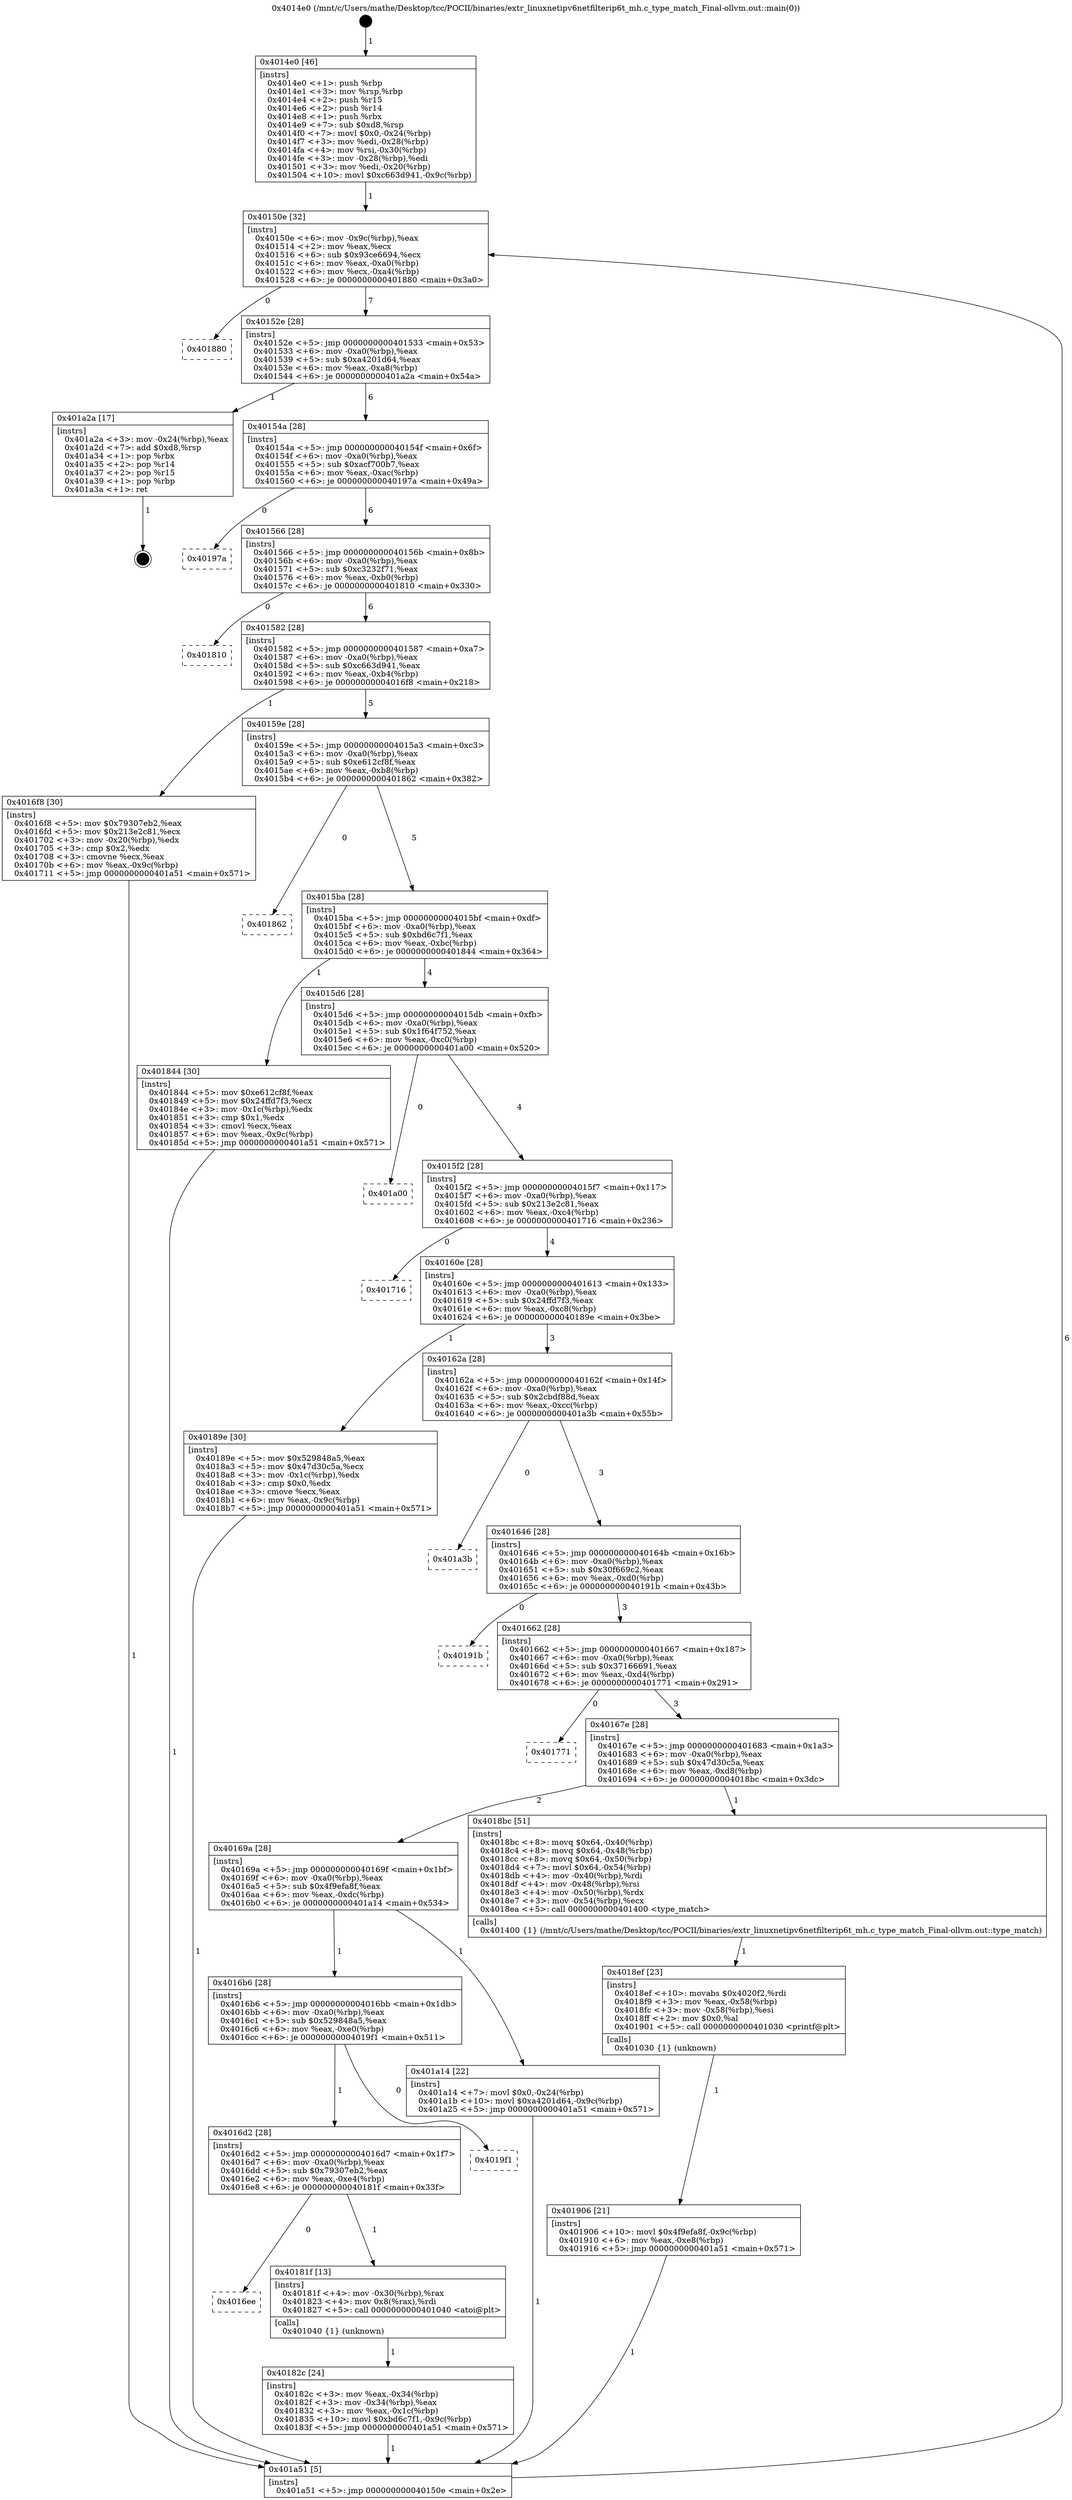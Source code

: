 digraph "0x4014e0" {
  label = "0x4014e0 (/mnt/c/Users/mathe/Desktop/tcc/POCII/binaries/extr_linuxnetipv6netfilterip6t_mh.c_type_match_Final-ollvm.out::main(0))"
  labelloc = "t"
  node[shape=record]

  Entry [label="",width=0.3,height=0.3,shape=circle,fillcolor=black,style=filled]
  "0x40150e" [label="{
     0x40150e [32]\l
     | [instrs]\l
     &nbsp;&nbsp;0x40150e \<+6\>: mov -0x9c(%rbp),%eax\l
     &nbsp;&nbsp;0x401514 \<+2\>: mov %eax,%ecx\l
     &nbsp;&nbsp;0x401516 \<+6\>: sub $0x93ce6694,%ecx\l
     &nbsp;&nbsp;0x40151c \<+6\>: mov %eax,-0xa0(%rbp)\l
     &nbsp;&nbsp;0x401522 \<+6\>: mov %ecx,-0xa4(%rbp)\l
     &nbsp;&nbsp;0x401528 \<+6\>: je 0000000000401880 \<main+0x3a0\>\l
  }"]
  "0x401880" [label="{
     0x401880\l
  }", style=dashed]
  "0x40152e" [label="{
     0x40152e [28]\l
     | [instrs]\l
     &nbsp;&nbsp;0x40152e \<+5\>: jmp 0000000000401533 \<main+0x53\>\l
     &nbsp;&nbsp;0x401533 \<+6\>: mov -0xa0(%rbp),%eax\l
     &nbsp;&nbsp;0x401539 \<+5\>: sub $0xa4201d64,%eax\l
     &nbsp;&nbsp;0x40153e \<+6\>: mov %eax,-0xa8(%rbp)\l
     &nbsp;&nbsp;0x401544 \<+6\>: je 0000000000401a2a \<main+0x54a\>\l
  }"]
  Exit [label="",width=0.3,height=0.3,shape=circle,fillcolor=black,style=filled,peripheries=2]
  "0x401a2a" [label="{
     0x401a2a [17]\l
     | [instrs]\l
     &nbsp;&nbsp;0x401a2a \<+3\>: mov -0x24(%rbp),%eax\l
     &nbsp;&nbsp;0x401a2d \<+7\>: add $0xd8,%rsp\l
     &nbsp;&nbsp;0x401a34 \<+1\>: pop %rbx\l
     &nbsp;&nbsp;0x401a35 \<+2\>: pop %r14\l
     &nbsp;&nbsp;0x401a37 \<+2\>: pop %r15\l
     &nbsp;&nbsp;0x401a39 \<+1\>: pop %rbp\l
     &nbsp;&nbsp;0x401a3a \<+1\>: ret\l
  }"]
  "0x40154a" [label="{
     0x40154a [28]\l
     | [instrs]\l
     &nbsp;&nbsp;0x40154a \<+5\>: jmp 000000000040154f \<main+0x6f\>\l
     &nbsp;&nbsp;0x40154f \<+6\>: mov -0xa0(%rbp),%eax\l
     &nbsp;&nbsp;0x401555 \<+5\>: sub $0xacf700b7,%eax\l
     &nbsp;&nbsp;0x40155a \<+6\>: mov %eax,-0xac(%rbp)\l
     &nbsp;&nbsp;0x401560 \<+6\>: je 000000000040197a \<main+0x49a\>\l
  }"]
  "0x401906" [label="{
     0x401906 [21]\l
     | [instrs]\l
     &nbsp;&nbsp;0x401906 \<+10\>: movl $0x4f9efa8f,-0x9c(%rbp)\l
     &nbsp;&nbsp;0x401910 \<+6\>: mov %eax,-0xe8(%rbp)\l
     &nbsp;&nbsp;0x401916 \<+5\>: jmp 0000000000401a51 \<main+0x571\>\l
  }"]
  "0x40197a" [label="{
     0x40197a\l
  }", style=dashed]
  "0x401566" [label="{
     0x401566 [28]\l
     | [instrs]\l
     &nbsp;&nbsp;0x401566 \<+5\>: jmp 000000000040156b \<main+0x8b\>\l
     &nbsp;&nbsp;0x40156b \<+6\>: mov -0xa0(%rbp),%eax\l
     &nbsp;&nbsp;0x401571 \<+5\>: sub $0xc3232f71,%eax\l
     &nbsp;&nbsp;0x401576 \<+6\>: mov %eax,-0xb0(%rbp)\l
     &nbsp;&nbsp;0x40157c \<+6\>: je 0000000000401810 \<main+0x330\>\l
  }"]
  "0x4018ef" [label="{
     0x4018ef [23]\l
     | [instrs]\l
     &nbsp;&nbsp;0x4018ef \<+10\>: movabs $0x4020f2,%rdi\l
     &nbsp;&nbsp;0x4018f9 \<+3\>: mov %eax,-0x58(%rbp)\l
     &nbsp;&nbsp;0x4018fc \<+3\>: mov -0x58(%rbp),%esi\l
     &nbsp;&nbsp;0x4018ff \<+2\>: mov $0x0,%al\l
     &nbsp;&nbsp;0x401901 \<+5\>: call 0000000000401030 \<printf@plt\>\l
     | [calls]\l
     &nbsp;&nbsp;0x401030 \{1\} (unknown)\l
  }"]
  "0x401810" [label="{
     0x401810\l
  }", style=dashed]
  "0x401582" [label="{
     0x401582 [28]\l
     | [instrs]\l
     &nbsp;&nbsp;0x401582 \<+5\>: jmp 0000000000401587 \<main+0xa7\>\l
     &nbsp;&nbsp;0x401587 \<+6\>: mov -0xa0(%rbp),%eax\l
     &nbsp;&nbsp;0x40158d \<+5\>: sub $0xc663d941,%eax\l
     &nbsp;&nbsp;0x401592 \<+6\>: mov %eax,-0xb4(%rbp)\l
     &nbsp;&nbsp;0x401598 \<+6\>: je 00000000004016f8 \<main+0x218\>\l
  }"]
  "0x40182c" [label="{
     0x40182c [24]\l
     | [instrs]\l
     &nbsp;&nbsp;0x40182c \<+3\>: mov %eax,-0x34(%rbp)\l
     &nbsp;&nbsp;0x40182f \<+3\>: mov -0x34(%rbp),%eax\l
     &nbsp;&nbsp;0x401832 \<+3\>: mov %eax,-0x1c(%rbp)\l
     &nbsp;&nbsp;0x401835 \<+10\>: movl $0xbd6c7f1,-0x9c(%rbp)\l
     &nbsp;&nbsp;0x40183f \<+5\>: jmp 0000000000401a51 \<main+0x571\>\l
  }"]
  "0x4016f8" [label="{
     0x4016f8 [30]\l
     | [instrs]\l
     &nbsp;&nbsp;0x4016f8 \<+5\>: mov $0x79307eb2,%eax\l
     &nbsp;&nbsp;0x4016fd \<+5\>: mov $0x213e2c81,%ecx\l
     &nbsp;&nbsp;0x401702 \<+3\>: mov -0x20(%rbp),%edx\l
     &nbsp;&nbsp;0x401705 \<+3\>: cmp $0x2,%edx\l
     &nbsp;&nbsp;0x401708 \<+3\>: cmovne %ecx,%eax\l
     &nbsp;&nbsp;0x40170b \<+6\>: mov %eax,-0x9c(%rbp)\l
     &nbsp;&nbsp;0x401711 \<+5\>: jmp 0000000000401a51 \<main+0x571\>\l
  }"]
  "0x40159e" [label="{
     0x40159e [28]\l
     | [instrs]\l
     &nbsp;&nbsp;0x40159e \<+5\>: jmp 00000000004015a3 \<main+0xc3\>\l
     &nbsp;&nbsp;0x4015a3 \<+6\>: mov -0xa0(%rbp),%eax\l
     &nbsp;&nbsp;0x4015a9 \<+5\>: sub $0xe612cf8f,%eax\l
     &nbsp;&nbsp;0x4015ae \<+6\>: mov %eax,-0xb8(%rbp)\l
     &nbsp;&nbsp;0x4015b4 \<+6\>: je 0000000000401862 \<main+0x382\>\l
  }"]
  "0x401a51" [label="{
     0x401a51 [5]\l
     | [instrs]\l
     &nbsp;&nbsp;0x401a51 \<+5\>: jmp 000000000040150e \<main+0x2e\>\l
  }"]
  "0x4014e0" [label="{
     0x4014e0 [46]\l
     | [instrs]\l
     &nbsp;&nbsp;0x4014e0 \<+1\>: push %rbp\l
     &nbsp;&nbsp;0x4014e1 \<+3\>: mov %rsp,%rbp\l
     &nbsp;&nbsp;0x4014e4 \<+2\>: push %r15\l
     &nbsp;&nbsp;0x4014e6 \<+2\>: push %r14\l
     &nbsp;&nbsp;0x4014e8 \<+1\>: push %rbx\l
     &nbsp;&nbsp;0x4014e9 \<+7\>: sub $0xd8,%rsp\l
     &nbsp;&nbsp;0x4014f0 \<+7\>: movl $0x0,-0x24(%rbp)\l
     &nbsp;&nbsp;0x4014f7 \<+3\>: mov %edi,-0x28(%rbp)\l
     &nbsp;&nbsp;0x4014fa \<+4\>: mov %rsi,-0x30(%rbp)\l
     &nbsp;&nbsp;0x4014fe \<+3\>: mov -0x28(%rbp),%edi\l
     &nbsp;&nbsp;0x401501 \<+3\>: mov %edi,-0x20(%rbp)\l
     &nbsp;&nbsp;0x401504 \<+10\>: movl $0xc663d941,-0x9c(%rbp)\l
  }"]
  "0x4016ee" [label="{
     0x4016ee\l
  }", style=dashed]
  "0x401862" [label="{
     0x401862\l
  }", style=dashed]
  "0x4015ba" [label="{
     0x4015ba [28]\l
     | [instrs]\l
     &nbsp;&nbsp;0x4015ba \<+5\>: jmp 00000000004015bf \<main+0xdf\>\l
     &nbsp;&nbsp;0x4015bf \<+6\>: mov -0xa0(%rbp),%eax\l
     &nbsp;&nbsp;0x4015c5 \<+5\>: sub $0xbd6c7f1,%eax\l
     &nbsp;&nbsp;0x4015ca \<+6\>: mov %eax,-0xbc(%rbp)\l
     &nbsp;&nbsp;0x4015d0 \<+6\>: je 0000000000401844 \<main+0x364\>\l
  }"]
  "0x40181f" [label="{
     0x40181f [13]\l
     | [instrs]\l
     &nbsp;&nbsp;0x40181f \<+4\>: mov -0x30(%rbp),%rax\l
     &nbsp;&nbsp;0x401823 \<+4\>: mov 0x8(%rax),%rdi\l
     &nbsp;&nbsp;0x401827 \<+5\>: call 0000000000401040 \<atoi@plt\>\l
     | [calls]\l
     &nbsp;&nbsp;0x401040 \{1\} (unknown)\l
  }"]
  "0x401844" [label="{
     0x401844 [30]\l
     | [instrs]\l
     &nbsp;&nbsp;0x401844 \<+5\>: mov $0xe612cf8f,%eax\l
     &nbsp;&nbsp;0x401849 \<+5\>: mov $0x24ffd7f3,%ecx\l
     &nbsp;&nbsp;0x40184e \<+3\>: mov -0x1c(%rbp),%edx\l
     &nbsp;&nbsp;0x401851 \<+3\>: cmp $0x1,%edx\l
     &nbsp;&nbsp;0x401854 \<+3\>: cmovl %ecx,%eax\l
     &nbsp;&nbsp;0x401857 \<+6\>: mov %eax,-0x9c(%rbp)\l
     &nbsp;&nbsp;0x40185d \<+5\>: jmp 0000000000401a51 \<main+0x571\>\l
  }"]
  "0x4015d6" [label="{
     0x4015d6 [28]\l
     | [instrs]\l
     &nbsp;&nbsp;0x4015d6 \<+5\>: jmp 00000000004015db \<main+0xfb\>\l
     &nbsp;&nbsp;0x4015db \<+6\>: mov -0xa0(%rbp),%eax\l
     &nbsp;&nbsp;0x4015e1 \<+5\>: sub $0x1f64f752,%eax\l
     &nbsp;&nbsp;0x4015e6 \<+6\>: mov %eax,-0xc0(%rbp)\l
     &nbsp;&nbsp;0x4015ec \<+6\>: je 0000000000401a00 \<main+0x520\>\l
  }"]
  "0x4016d2" [label="{
     0x4016d2 [28]\l
     | [instrs]\l
     &nbsp;&nbsp;0x4016d2 \<+5\>: jmp 00000000004016d7 \<main+0x1f7\>\l
     &nbsp;&nbsp;0x4016d7 \<+6\>: mov -0xa0(%rbp),%eax\l
     &nbsp;&nbsp;0x4016dd \<+5\>: sub $0x79307eb2,%eax\l
     &nbsp;&nbsp;0x4016e2 \<+6\>: mov %eax,-0xe4(%rbp)\l
     &nbsp;&nbsp;0x4016e8 \<+6\>: je 000000000040181f \<main+0x33f\>\l
  }"]
  "0x401a00" [label="{
     0x401a00\l
  }", style=dashed]
  "0x4015f2" [label="{
     0x4015f2 [28]\l
     | [instrs]\l
     &nbsp;&nbsp;0x4015f2 \<+5\>: jmp 00000000004015f7 \<main+0x117\>\l
     &nbsp;&nbsp;0x4015f7 \<+6\>: mov -0xa0(%rbp),%eax\l
     &nbsp;&nbsp;0x4015fd \<+5\>: sub $0x213e2c81,%eax\l
     &nbsp;&nbsp;0x401602 \<+6\>: mov %eax,-0xc4(%rbp)\l
     &nbsp;&nbsp;0x401608 \<+6\>: je 0000000000401716 \<main+0x236\>\l
  }"]
  "0x4019f1" [label="{
     0x4019f1\l
  }", style=dashed]
  "0x401716" [label="{
     0x401716\l
  }", style=dashed]
  "0x40160e" [label="{
     0x40160e [28]\l
     | [instrs]\l
     &nbsp;&nbsp;0x40160e \<+5\>: jmp 0000000000401613 \<main+0x133\>\l
     &nbsp;&nbsp;0x401613 \<+6\>: mov -0xa0(%rbp),%eax\l
     &nbsp;&nbsp;0x401619 \<+5\>: sub $0x24ffd7f3,%eax\l
     &nbsp;&nbsp;0x40161e \<+6\>: mov %eax,-0xc8(%rbp)\l
     &nbsp;&nbsp;0x401624 \<+6\>: je 000000000040189e \<main+0x3be\>\l
  }"]
  "0x4016b6" [label="{
     0x4016b6 [28]\l
     | [instrs]\l
     &nbsp;&nbsp;0x4016b6 \<+5\>: jmp 00000000004016bb \<main+0x1db\>\l
     &nbsp;&nbsp;0x4016bb \<+6\>: mov -0xa0(%rbp),%eax\l
     &nbsp;&nbsp;0x4016c1 \<+5\>: sub $0x529848a5,%eax\l
     &nbsp;&nbsp;0x4016c6 \<+6\>: mov %eax,-0xe0(%rbp)\l
     &nbsp;&nbsp;0x4016cc \<+6\>: je 00000000004019f1 \<main+0x511\>\l
  }"]
  "0x40189e" [label="{
     0x40189e [30]\l
     | [instrs]\l
     &nbsp;&nbsp;0x40189e \<+5\>: mov $0x529848a5,%eax\l
     &nbsp;&nbsp;0x4018a3 \<+5\>: mov $0x47d30c5a,%ecx\l
     &nbsp;&nbsp;0x4018a8 \<+3\>: mov -0x1c(%rbp),%edx\l
     &nbsp;&nbsp;0x4018ab \<+3\>: cmp $0x0,%edx\l
     &nbsp;&nbsp;0x4018ae \<+3\>: cmove %ecx,%eax\l
     &nbsp;&nbsp;0x4018b1 \<+6\>: mov %eax,-0x9c(%rbp)\l
     &nbsp;&nbsp;0x4018b7 \<+5\>: jmp 0000000000401a51 \<main+0x571\>\l
  }"]
  "0x40162a" [label="{
     0x40162a [28]\l
     | [instrs]\l
     &nbsp;&nbsp;0x40162a \<+5\>: jmp 000000000040162f \<main+0x14f\>\l
     &nbsp;&nbsp;0x40162f \<+6\>: mov -0xa0(%rbp),%eax\l
     &nbsp;&nbsp;0x401635 \<+5\>: sub $0x2cbdf88d,%eax\l
     &nbsp;&nbsp;0x40163a \<+6\>: mov %eax,-0xcc(%rbp)\l
     &nbsp;&nbsp;0x401640 \<+6\>: je 0000000000401a3b \<main+0x55b\>\l
  }"]
  "0x401a14" [label="{
     0x401a14 [22]\l
     | [instrs]\l
     &nbsp;&nbsp;0x401a14 \<+7\>: movl $0x0,-0x24(%rbp)\l
     &nbsp;&nbsp;0x401a1b \<+10\>: movl $0xa4201d64,-0x9c(%rbp)\l
     &nbsp;&nbsp;0x401a25 \<+5\>: jmp 0000000000401a51 \<main+0x571\>\l
  }"]
  "0x401a3b" [label="{
     0x401a3b\l
  }", style=dashed]
  "0x401646" [label="{
     0x401646 [28]\l
     | [instrs]\l
     &nbsp;&nbsp;0x401646 \<+5\>: jmp 000000000040164b \<main+0x16b\>\l
     &nbsp;&nbsp;0x40164b \<+6\>: mov -0xa0(%rbp),%eax\l
     &nbsp;&nbsp;0x401651 \<+5\>: sub $0x30f669c2,%eax\l
     &nbsp;&nbsp;0x401656 \<+6\>: mov %eax,-0xd0(%rbp)\l
     &nbsp;&nbsp;0x40165c \<+6\>: je 000000000040191b \<main+0x43b\>\l
  }"]
  "0x40169a" [label="{
     0x40169a [28]\l
     | [instrs]\l
     &nbsp;&nbsp;0x40169a \<+5\>: jmp 000000000040169f \<main+0x1bf\>\l
     &nbsp;&nbsp;0x40169f \<+6\>: mov -0xa0(%rbp),%eax\l
     &nbsp;&nbsp;0x4016a5 \<+5\>: sub $0x4f9efa8f,%eax\l
     &nbsp;&nbsp;0x4016aa \<+6\>: mov %eax,-0xdc(%rbp)\l
     &nbsp;&nbsp;0x4016b0 \<+6\>: je 0000000000401a14 \<main+0x534\>\l
  }"]
  "0x40191b" [label="{
     0x40191b\l
  }", style=dashed]
  "0x401662" [label="{
     0x401662 [28]\l
     | [instrs]\l
     &nbsp;&nbsp;0x401662 \<+5\>: jmp 0000000000401667 \<main+0x187\>\l
     &nbsp;&nbsp;0x401667 \<+6\>: mov -0xa0(%rbp),%eax\l
     &nbsp;&nbsp;0x40166d \<+5\>: sub $0x37166691,%eax\l
     &nbsp;&nbsp;0x401672 \<+6\>: mov %eax,-0xd4(%rbp)\l
     &nbsp;&nbsp;0x401678 \<+6\>: je 0000000000401771 \<main+0x291\>\l
  }"]
  "0x4018bc" [label="{
     0x4018bc [51]\l
     | [instrs]\l
     &nbsp;&nbsp;0x4018bc \<+8\>: movq $0x64,-0x40(%rbp)\l
     &nbsp;&nbsp;0x4018c4 \<+8\>: movq $0x64,-0x48(%rbp)\l
     &nbsp;&nbsp;0x4018cc \<+8\>: movq $0x64,-0x50(%rbp)\l
     &nbsp;&nbsp;0x4018d4 \<+7\>: movl $0x64,-0x54(%rbp)\l
     &nbsp;&nbsp;0x4018db \<+4\>: mov -0x40(%rbp),%rdi\l
     &nbsp;&nbsp;0x4018df \<+4\>: mov -0x48(%rbp),%rsi\l
     &nbsp;&nbsp;0x4018e3 \<+4\>: mov -0x50(%rbp),%rdx\l
     &nbsp;&nbsp;0x4018e7 \<+3\>: mov -0x54(%rbp),%ecx\l
     &nbsp;&nbsp;0x4018ea \<+5\>: call 0000000000401400 \<type_match\>\l
     | [calls]\l
     &nbsp;&nbsp;0x401400 \{1\} (/mnt/c/Users/mathe/Desktop/tcc/POCII/binaries/extr_linuxnetipv6netfilterip6t_mh.c_type_match_Final-ollvm.out::type_match)\l
  }"]
  "0x401771" [label="{
     0x401771\l
  }", style=dashed]
  "0x40167e" [label="{
     0x40167e [28]\l
     | [instrs]\l
     &nbsp;&nbsp;0x40167e \<+5\>: jmp 0000000000401683 \<main+0x1a3\>\l
     &nbsp;&nbsp;0x401683 \<+6\>: mov -0xa0(%rbp),%eax\l
     &nbsp;&nbsp;0x401689 \<+5\>: sub $0x47d30c5a,%eax\l
     &nbsp;&nbsp;0x40168e \<+6\>: mov %eax,-0xd8(%rbp)\l
     &nbsp;&nbsp;0x401694 \<+6\>: je 00000000004018bc \<main+0x3dc\>\l
  }"]
  Entry -> "0x4014e0" [label=" 1"]
  "0x40150e" -> "0x401880" [label=" 0"]
  "0x40150e" -> "0x40152e" [label=" 7"]
  "0x401a2a" -> Exit [label=" 1"]
  "0x40152e" -> "0x401a2a" [label=" 1"]
  "0x40152e" -> "0x40154a" [label=" 6"]
  "0x401a14" -> "0x401a51" [label=" 1"]
  "0x40154a" -> "0x40197a" [label=" 0"]
  "0x40154a" -> "0x401566" [label=" 6"]
  "0x401906" -> "0x401a51" [label=" 1"]
  "0x401566" -> "0x401810" [label=" 0"]
  "0x401566" -> "0x401582" [label=" 6"]
  "0x4018ef" -> "0x401906" [label=" 1"]
  "0x401582" -> "0x4016f8" [label=" 1"]
  "0x401582" -> "0x40159e" [label=" 5"]
  "0x4016f8" -> "0x401a51" [label=" 1"]
  "0x4014e0" -> "0x40150e" [label=" 1"]
  "0x401a51" -> "0x40150e" [label=" 6"]
  "0x4018bc" -> "0x4018ef" [label=" 1"]
  "0x40159e" -> "0x401862" [label=" 0"]
  "0x40159e" -> "0x4015ba" [label=" 5"]
  "0x40189e" -> "0x401a51" [label=" 1"]
  "0x4015ba" -> "0x401844" [label=" 1"]
  "0x4015ba" -> "0x4015d6" [label=" 4"]
  "0x401844" -> "0x401a51" [label=" 1"]
  "0x4015d6" -> "0x401a00" [label=" 0"]
  "0x4015d6" -> "0x4015f2" [label=" 4"]
  "0x40181f" -> "0x40182c" [label=" 1"]
  "0x4015f2" -> "0x401716" [label=" 0"]
  "0x4015f2" -> "0x40160e" [label=" 4"]
  "0x4016d2" -> "0x4016ee" [label=" 0"]
  "0x40160e" -> "0x40189e" [label=" 1"]
  "0x40160e" -> "0x40162a" [label=" 3"]
  "0x40182c" -> "0x401a51" [label=" 1"]
  "0x40162a" -> "0x401a3b" [label=" 0"]
  "0x40162a" -> "0x401646" [label=" 3"]
  "0x4016b6" -> "0x4016d2" [label=" 1"]
  "0x401646" -> "0x40191b" [label=" 0"]
  "0x401646" -> "0x401662" [label=" 3"]
  "0x4016d2" -> "0x40181f" [label=" 1"]
  "0x401662" -> "0x401771" [label=" 0"]
  "0x401662" -> "0x40167e" [label=" 3"]
  "0x40169a" -> "0x4016b6" [label=" 1"]
  "0x40167e" -> "0x4018bc" [label=" 1"]
  "0x40167e" -> "0x40169a" [label=" 2"]
  "0x4016b6" -> "0x4019f1" [label=" 0"]
  "0x40169a" -> "0x401a14" [label=" 1"]
}
